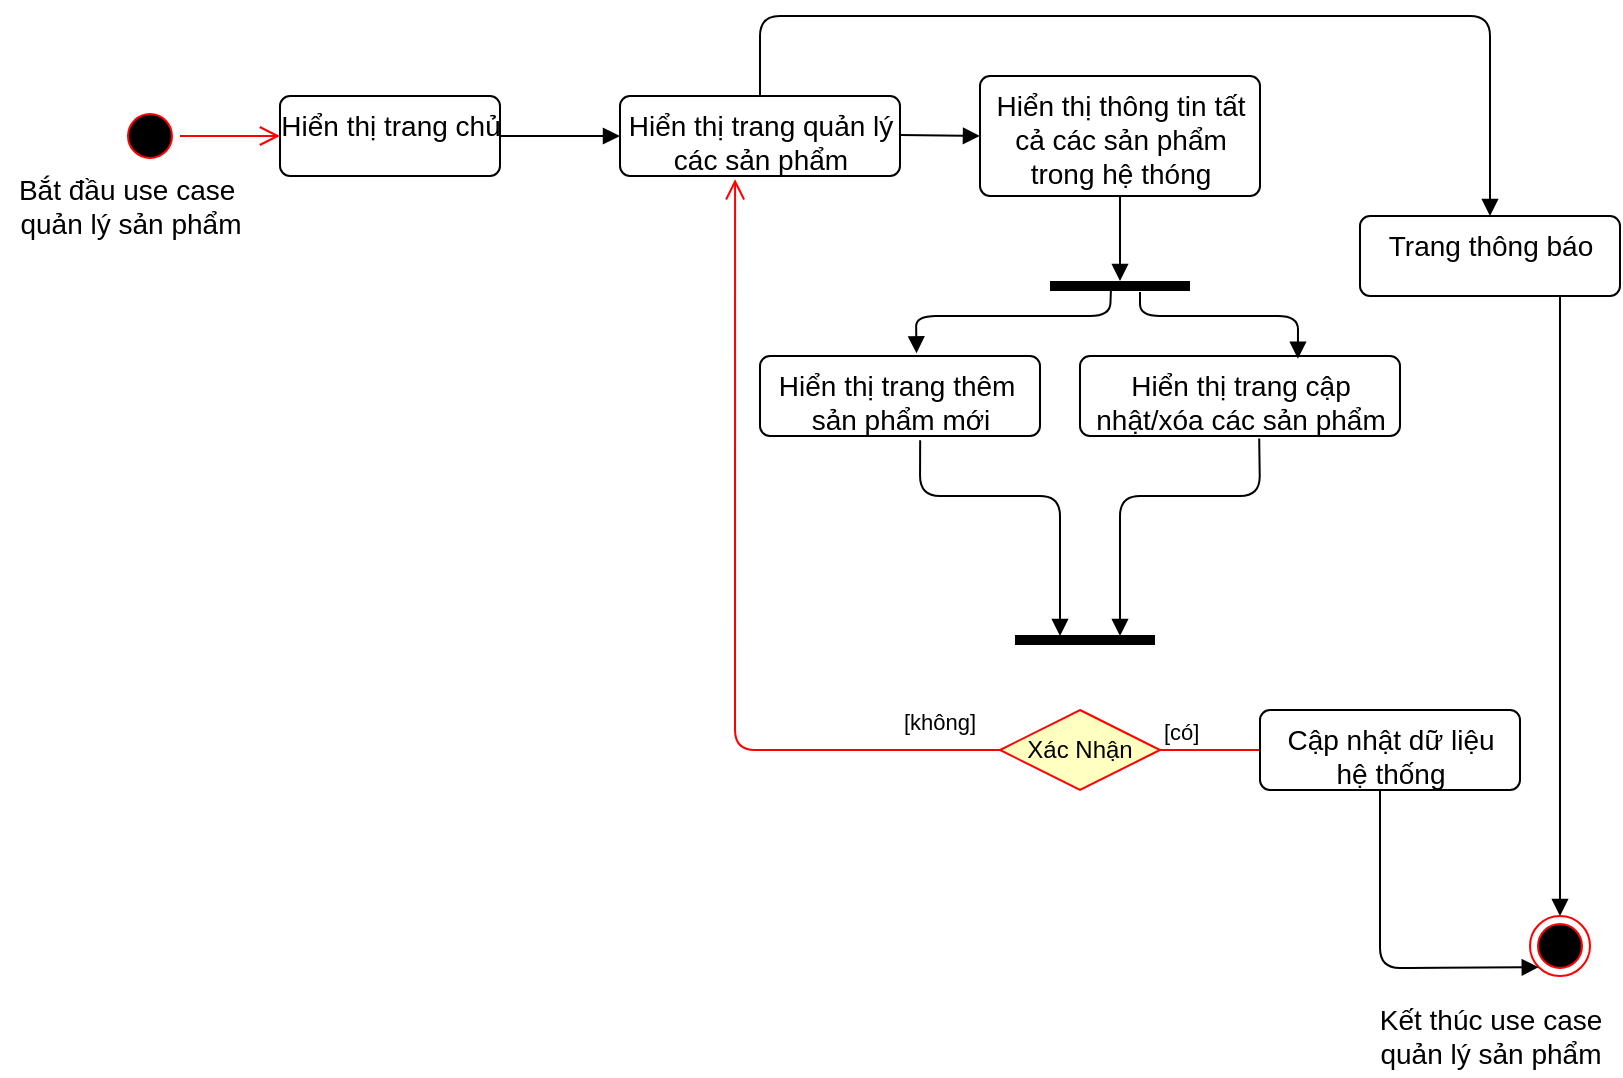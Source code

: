 <mxfile version="13.10.0" type="github">
  <diagram id="4S-xsumXnzrcyj6YZjpj" name="Page-1">
    <mxGraphModel dx="938" dy="1055" grid="1" gridSize="10" guides="1" tooltips="1" connect="1" arrows="1" fold="1" page="1" pageScale="1" pageWidth="850" pageHeight="1100" background="none" math="0" shadow="0">
      <root>
        <mxCell id="0" />
        <mxCell id="1" parent="0" />
        <mxCell id="4X1rFENv217xnrt5gryf-3" value="&lt;font style=&quot;font-size: 14px&quot;&gt;Hiển thị trang chủ&lt;/font&gt;" style="html=1;align=center;verticalAlign=top;rounded=1;absoluteArcSize=1;arcSize=10;dashed=0;" vertex="1" parent="1">
          <mxGeometry x="160" y="390" width="110" height="40" as="geometry" />
        </mxCell>
        <mxCell id="4X1rFENv217xnrt5gryf-4" value="" style="ellipse;html=1;shape=startState;fillColor=#000000;strokeColor=#ff0000;" vertex="1" parent="1">
          <mxGeometry x="80" y="395" width="30" height="30" as="geometry" />
        </mxCell>
        <mxCell id="4X1rFENv217xnrt5gryf-5" value="" style="edgeStyle=orthogonalEdgeStyle;html=1;verticalAlign=bottom;endArrow=open;endSize=8;strokeColor=#ff0000;" edge="1" source="4X1rFENv217xnrt5gryf-4" parent="1" target="4X1rFENv217xnrt5gryf-3">
          <mxGeometry relative="1" as="geometry">
            <mxPoint x="65" y="470" as="targetPoint" />
          </mxGeometry>
        </mxCell>
        <mxCell id="4X1rFENv217xnrt5gryf-6" value="&lt;font style=&quot;font-size: 14px&quot;&gt;Hiển thị trang quản lý&lt;br&gt;các sản phẩm&lt;/font&gt;" style="html=1;align=center;verticalAlign=top;rounded=1;absoluteArcSize=1;arcSize=10;dashed=0;" vertex="1" parent="1">
          <mxGeometry x="330" y="390" width="140" height="40" as="geometry" />
        </mxCell>
        <mxCell id="4X1rFENv217xnrt5gryf-7" value="" style="html=1;verticalAlign=bottom;endArrow=block;exitX=1;exitY=0.5;exitDx=0;exitDy=0;" edge="1" parent="1" source="4X1rFENv217xnrt5gryf-3">
          <mxGeometry x="-1" y="45" width="80" relative="1" as="geometry">
            <mxPoint x="320" y="410" as="sourcePoint" />
            <mxPoint x="330" y="410" as="targetPoint" />
            <mxPoint x="-20" y="5" as="offset" />
          </mxGeometry>
        </mxCell>
        <mxCell id="4X1rFENv217xnrt5gryf-8" value="&lt;font style=&quot;font-size: 14px&quot;&gt;Hiển thị thông tin tất&lt;br&gt;cả các sản phẩm&lt;br&gt;trong hệ thóng&lt;/font&gt;" style="html=1;align=center;verticalAlign=top;rounded=1;absoluteArcSize=1;arcSize=10;dashed=0;" vertex="1" parent="1">
          <mxGeometry x="510" y="380" width="140" height="60" as="geometry" />
        </mxCell>
        <mxCell id="4X1rFENv217xnrt5gryf-9" value="&lt;font style=&quot;font-size: 14px&quot;&gt;Hiển thị trang thêm&amp;nbsp;&lt;br&gt;sản phẩm mới&lt;br&gt;&lt;/font&gt;" style="html=1;align=center;verticalAlign=top;rounded=1;absoluteArcSize=1;arcSize=10;dashed=0;" vertex="1" parent="1">
          <mxGeometry x="400" y="520" width="140" height="40" as="geometry" />
        </mxCell>
        <mxCell id="4X1rFENv217xnrt5gryf-10" value="&lt;font style=&quot;font-size: 14px&quot;&gt;Hiển thị trang cập&lt;br&gt;nhật/xóa các sản phẩm&lt;/font&gt;" style="html=1;align=center;verticalAlign=top;rounded=1;absoluteArcSize=1;arcSize=10;dashed=0;" vertex="1" parent="1">
          <mxGeometry x="560" y="520" width="160" height="40" as="geometry" />
        </mxCell>
        <mxCell id="4X1rFENv217xnrt5gryf-11" value="" style="html=1;verticalAlign=bottom;endArrow=block;exitX=1;exitY=0.5;exitDx=0;exitDy=0;entryX=0;entryY=0.5;entryDx=0;entryDy=0;" edge="1" parent="1" target="4X1rFENv217xnrt5gryf-8">
          <mxGeometry x="-1" y="45" width="80" relative="1" as="geometry">
            <mxPoint x="470" y="409.5" as="sourcePoint" />
            <mxPoint x="530" y="409.5" as="targetPoint" />
            <mxPoint x="-20" y="5" as="offset" />
          </mxGeometry>
        </mxCell>
        <mxCell id="4X1rFENv217xnrt5gryf-14" value="" style="html=1;points=[];perimeter=orthogonalPerimeter;fillColor=#000000;strokeColor=none;rotation=90;" vertex="1" parent="1">
          <mxGeometry x="577.5" y="450" width="5" height="70" as="geometry" />
        </mxCell>
        <mxCell id="4X1rFENv217xnrt5gryf-17" value="" style="html=1;verticalAlign=bottom;endArrow=block;exitX=0.5;exitY=1;exitDx=0;exitDy=0;" edge="1" parent="1" source="4X1rFENv217xnrt5gryf-8" target="4X1rFENv217xnrt5gryf-14">
          <mxGeometry y="60" width="80" relative="1" as="geometry">
            <mxPoint x="530" y="480" as="sourcePoint" />
            <mxPoint x="610" y="480" as="targetPoint" />
            <mxPoint as="offset" />
          </mxGeometry>
        </mxCell>
        <mxCell id="4X1rFENv217xnrt5gryf-18" value="" style="html=1;verticalAlign=bottom;endArrow=block;exitX=0.93;exitY=0.565;exitDx=0;exitDy=0;entryX=0.559;entryY=-0.034;entryDx=0;entryDy=0;entryPerimeter=0;exitPerimeter=0;" edge="1" parent="1" source="4X1rFENv217xnrt5gryf-14" target="4X1rFENv217xnrt5gryf-9">
          <mxGeometry y="60" width="80" relative="1" as="geometry">
            <mxPoint x="590" y="450" as="sourcePoint" />
            <mxPoint x="590" y="492.5" as="targetPoint" />
            <mxPoint as="offset" />
            <Array as="points">
              <mxPoint x="575" y="500" />
              <mxPoint x="478" y="500" />
            </Array>
          </mxGeometry>
        </mxCell>
        <mxCell id="4X1rFENv217xnrt5gryf-20" value="" style="html=1;verticalAlign=bottom;endArrow=block;entryX=0.681;entryY=0.035;entryDx=0;entryDy=0;entryPerimeter=0;" edge="1" parent="1" target="4X1rFENv217xnrt5gryf-10">
          <mxGeometry y="60" width="80" relative="1" as="geometry">
            <mxPoint x="590" y="488" as="sourcePoint" />
            <mxPoint x="600" y="502.5" as="targetPoint" />
            <mxPoint as="offset" />
            <Array as="points">
              <mxPoint x="590" y="500" />
              <mxPoint x="669" y="500" />
            </Array>
          </mxGeometry>
        </mxCell>
        <mxCell id="4X1rFENv217xnrt5gryf-22" value="" style="html=1;points=[];perimeter=orthogonalPerimeter;fillColor=#000000;strokeColor=none;rotation=90;" vertex="1" parent="1">
          <mxGeometry x="560" y="627" width="5" height="70" as="geometry" />
        </mxCell>
        <mxCell id="4X1rFENv217xnrt5gryf-24" value="" style="html=1;verticalAlign=bottom;endArrow=block;exitX=0.572;exitY=1.054;exitDx=0;exitDy=0;exitPerimeter=0;" edge="1" parent="1" source="4X1rFENv217xnrt5gryf-9">
          <mxGeometry width="80" relative="1" as="geometry">
            <mxPoint x="510" y="520" as="sourcePoint" />
            <mxPoint x="550" y="660" as="targetPoint" />
            <Array as="points">
              <mxPoint x="480" y="590" />
              <mxPoint x="550" y="590" />
            </Array>
          </mxGeometry>
        </mxCell>
        <mxCell id="4X1rFENv217xnrt5gryf-25" value="" style="html=1;verticalAlign=bottom;endArrow=block;exitX=0.56;exitY=1.031;exitDx=0;exitDy=0;exitPerimeter=0;" edge="1" parent="1" source="4X1rFENv217xnrt5gryf-10">
          <mxGeometry x="1" y="-139" width="80" relative="1" as="geometry">
            <mxPoint x="510" y="520" as="sourcePoint" />
            <mxPoint x="580" y="660" as="targetPoint" />
            <Array as="points">
              <mxPoint x="650" y="590" />
              <mxPoint x="580" y="590" />
            </Array>
            <mxPoint x="50" y="-9" as="offset" />
          </mxGeometry>
        </mxCell>
        <mxCell id="4X1rFENv217xnrt5gryf-26" value="Xác Nhận" style="rhombus;whiteSpace=wrap;html=1;fillColor=#ffffc0;strokeColor=#ff0000;" vertex="1" parent="1">
          <mxGeometry x="520" y="697" width="80" height="40" as="geometry" />
        </mxCell>
        <mxCell id="4X1rFENv217xnrt5gryf-27" value="[có]" style="edgeStyle=orthogonalEdgeStyle;html=1;align=left;verticalAlign=bottom;endArrow=open;endSize=8;strokeColor=#ff0000;" edge="1" source="4X1rFENv217xnrt5gryf-26" parent="1">
          <mxGeometry x="-1" relative="1" as="geometry">
            <mxPoint x="670" y="717" as="targetPoint" />
          </mxGeometry>
        </mxCell>
        <mxCell id="4X1rFENv217xnrt5gryf-28" value="[không]" style="edgeStyle=orthogonalEdgeStyle;html=1;align=left;verticalAlign=top;endArrow=open;endSize=8;strokeColor=#ff0000;exitX=0;exitY=0.5;exitDx=0;exitDy=0;entryX=0.411;entryY=1.04;entryDx=0;entryDy=0;entryPerimeter=0;" edge="1" source="4X1rFENv217xnrt5gryf-26" parent="1" target="4X1rFENv217xnrt5gryf-6">
          <mxGeometry x="-0.761" y="-27" relative="1" as="geometry">
            <mxPoint x="390" y="490" as="targetPoint" />
            <mxPoint as="offset" />
          </mxGeometry>
        </mxCell>
        <mxCell id="4X1rFENv217xnrt5gryf-29" value="&lt;font style=&quot;font-size: 14px&quot;&gt;Cập nhật dữ liệu &lt;br&gt;hệ thống&lt;/font&gt;" style="html=1;align=center;verticalAlign=top;rounded=1;absoluteArcSize=1;arcSize=10;dashed=0;" vertex="1" parent="1">
          <mxGeometry x="650" y="697" width="130" height="40" as="geometry" />
        </mxCell>
        <mxCell id="4X1rFENv217xnrt5gryf-30" value="&lt;span style=&quot;font-size: 14px&quot;&gt;Trang thông báo&lt;/span&gt;" style="html=1;align=center;verticalAlign=top;rounded=1;absoluteArcSize=1;arcSize=10;dashed=0;" vertex="1" parent="1">
          <mxGeometry x="700" y="450" width="130" height="40" as="geometry" />
        </mxCell>
        <mxCell id="4X1rFENv217xnrt5gryf-31" value="" style="html=1;verticalAlign=bottom;endArrow=block;exitX=0.5;exitY=0;exitDx=0;exitDy=0;entryX=0.5;entryY=0;entryDx=0;entryDy=0;" edge="1" parent="1" source="4X1rFENv217xnrt5gryf-6" target="4X1rFENv217xnrt5gryf-30">
          <mxGeometry x="0.004" y="50" width="80" relative="1" as="geometry">
            <mxPoint x="370" y="250" as="sourcePoint" />
            <mxPoint x="680" y="300" as="targetPoint" />
            <Array as="points">
              <mxPoint x="400" y="350" />
              <mxPoint x="670" y="350" />
              <mxPoint x="765" y="350" />
            </Array>
            <mxPoint as="offset" />
          </mxGeometry>
        </mxCell>
        <mxCell id="4X1rFENv217xnrt5gryf-34" value="" style="html=1;verticalAlign=bottom;endArrow=block;" edge="1" parent="1">
          <mxGeometry x="1" y="-73" width="80" relative="1" as="geometry">
            <mxPoint x="800" y="490" as="sourcePoint" />
            <mxPoint x="800" y="800" as="targetPoint" />
            <mxPoint x="20" y="-3" as="offset" />
          </mxGeometry>
        </mxCell>
        <mxCell id="4X1rFENv217xnrt5gryf-35" value="" style="ellipse;html=1;shape=endState;fillColor=#000000;strokeColor=#ff0000;" vertex="1" parent="1">
          <mxGeometry x="785" y="800" width="30" height="30" as="geometry" />
        </mxCell>
        <mxCell id="4X1rFENv217xnrt5gryf-36" value="" style="html=1;verticalAlign=bottom;endArrow=block;entryX=0;entryY=1;entryDx=0;entryDy=0;" edge="1" parent="1" target="4X1rFENv217xnrt5gryf-35">
          <mxGeometry x="-0.092" y="-109" width="80" relative="1" as="geometry">
            <mxPoint x="710" y="737" as="sourcePoint" />
            <mxPoint x="789" y="815" as="targetPoint" />
            <Array as="points">
              <mxPoint x="710" y="826" />
              <mxPoint x="730" y="826" />
            </Array>
            <mxPoint as="offset" />
          </mxGeometry>
        </mxCell>
        <mxCell id="4X1rFENv217xnrt5gryf-37" value="&lt;font style=&quot;font-size: 14px&quot;&gt;Kết thúc use case&lt;br&gt;quản lý sản phẩm&lt;/font&gt;" style="text;html=1;align=center;verticalAlign=middle;resizable=0;points=[];autosize=1;" vertex="1" parent="1">
          <mxGeometry x="700" y="840" width="130" height="40" as="geometry" />
        </mxCell>
        <mxCell id="4X1rFENv217xnrt5gryf-39" value="&lt;font style=&quot;font-size: 14px&quot;&gt;Bắt đầu use case&amp;nbsp;&lt;br&gt;quản lý sản phẩm&lt;/font&gt;" style="text;html=1;align=center;verticalAlign=middle;resizable=0;points=[];autosize=1;" vertex="1" parent="1">
          <mxGeometry x="20" y="425" width="130" height="40" as="geometry" />
        </mxCell>
      </root>
    </mxGraphModel>
  </diagram>
</mxfile>
